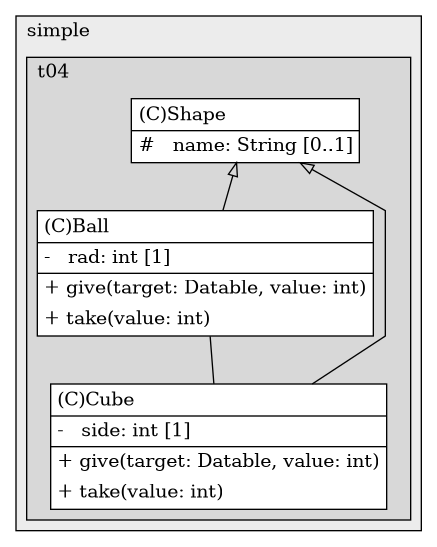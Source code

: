 @startuml

/' diagram meta data start
config=StructureConfiguration;
{
  "projectClassification": {
    "searchMode": "OpenProject", // OpenProject, AllProjects
    "includedProjects": "",
    "pathEndKeywords": "*.impl",
    "isClientPath": "",
    "isClientName": "",
    "isTestPath": "",
    "isTestName": "",
    "isMappingPath": "",
    "isMappingName": "",
    "isDataAccessPath": "",
    "isDataAccessName": "",
    "isDataStructurePath": "",
    "isDataStructureName": "",
    "isInterfaceStructuresPath": "",
    "isInterfaceStructuresName": "",
    "isEntryPointPath": "",
    "isEntryPointName": "",
    "treatFinalFieldsAsMandatory": false
  },
  "graphRestriction": {
    "classPackageExcludeFilter": "",
    "classPackageIncludeFilter": "",
    "classNameExcludeFilter": "",
    "classNameIncludeFilter": "",
    "methodNameExcludeFilter": "",
    "methodNameIncludeFilter": "",
    "removeByInheritance": "", // inheritance/annotation based filtering is done in a second step
    "removeByAnnotation": "",
    "removeByClassPackage": "", // cleanup the graph after inheritance/annotation based filtering is done
    "removeByClassName": "",
    "cutMappings": false,
    "cutEnum": true,
    "cutTests": true,
    "cutClient": true,
    "cutDataAccess": false,
    "cutInterfaceStructures": false,
    "cutDataStructures": false,
    "cutGetterAndSetter": true,
    "cutConstructors": true
  },
  "graphTraversal": {
    "forwardDepth": 6,
    "backwardDepth": 6,
    "classPackageExcludeFilter": "",
    "classPackageIncludeFilter": "",
    "classNameExcludeFilter": "",
    "classNameIncludeFilter": "",
    "methodNameExcludeFilter": "",
    "methodNameIncludeFilter": "",
    "hideMappings": false,
    "hideDataStructures": false,
    "hidePrivateMethods": true,
    "hideInterfaceCalls": true, // indirection: implementation -> interface (is hidden) -> implementation
    "onlyShowApplicationEntryPoints": false, // root node is included
    "useMethodCallsForStructureDiagram": "ForwardOnly" // ForwardOnly, BothDirections, No
  },
  "details": {
    "aggregation": "GroupByClass", // ByClass, GroupByClass, None
    "showClassGenericTypes": true,
    "showMethods": true,
    "showMethodParameterNames": true,
    "showMethodParameterTypes": true,
    "showMethodReturnType": true,
    "showPackageLevels": 2,
    "showDetailedClassStructure": true
  },
  "rootClass": "hw42.simple.t04.Ball",
  "extensionCallbackMethod": "" // qualified.class.name#methodName - signature: public static String method(String)
}
diagram meta data end '/



digraph g {
    rankdir="TB"
    splines=polyline
    

'nodes 
subgraph cluster_902286926 { 
   	label=simple
	labeljust=l
	fillcolor="#ececec"
	style=filled
   
   subgraph cluster_1432704196 { 
   	label=t04
	labeljust=l
	fillcolor="#d8d8d8"
	style=filled
   
   Ball566342659[
	label=<<TABLE BORDER="1" CELLBORDER="0" CELLPADDING="4" CELLSPACING="0">
<TR><TD ALIGN="LEFT" >(C)Ball</TD></TR>
<HR/>
<TR><TD ALIGN="LEFT" >-   rad: int [1]</TD></TR>
<HR/>
<TR><TD ALIGN="LEFT" >+ give(target: Datable, value: int)</TD></TR>
<TR><TD ALIGN="LEFT" >+ take(value: int)</TD></TR>
</TABLE>>
	style=filled
	margin=0
	shape=plaintext
	fillcolor="#FFFFFF"
];

Cube566342659[
	label=<<TABLE BORDER="1" CELLBORDER="0" CELLPADDING="4" CELLSPACING="0">
<TR><TD ALIGN="LEFT" >(C)Cube</TD></TR>
<HR/>
<TR><TD ALIGN="LEFT" >-   side: int [1]</TD></TR>
<HR/>
<TR><TD ALIGN="LEFT" >+ give(target: Datable, value: int)</TD></TR>
<TR><TD ALIGN="LEFT" >+ take(value: int)</TD></TR>
</TABLE>>
	style=filled
	margin=0
	shape=plaintext
	fillcolor="#FFFFFF"
];

Shape566342659[
	label=<<TABLE BORDER="1" CELLBORDER="0" CELLPADDING="4" CELLSPACING="0">
<TR><TD ALIGN="LEFT" >(C)Shape</TD></TR>
<HR/>
<TR><TD ALIGN="LEFT" >#   name: String [0..1]</TD></TR>
</TABLE>>
	style=filled
	margin=0
	shape=plaintext
	fillcolor="#FFFFFF"
];
} 
} 

'edges    
Ball566342659 -> Cube566342659[arrowhead=none];
Shape566342659 -> Ball566342659[arrowhead=none, arrowtail=empty, dir=both];
Shape566342659 -> Cube566342659[arrowhead=none, arrowtail=empty, dir=both];
    
}
@enduml